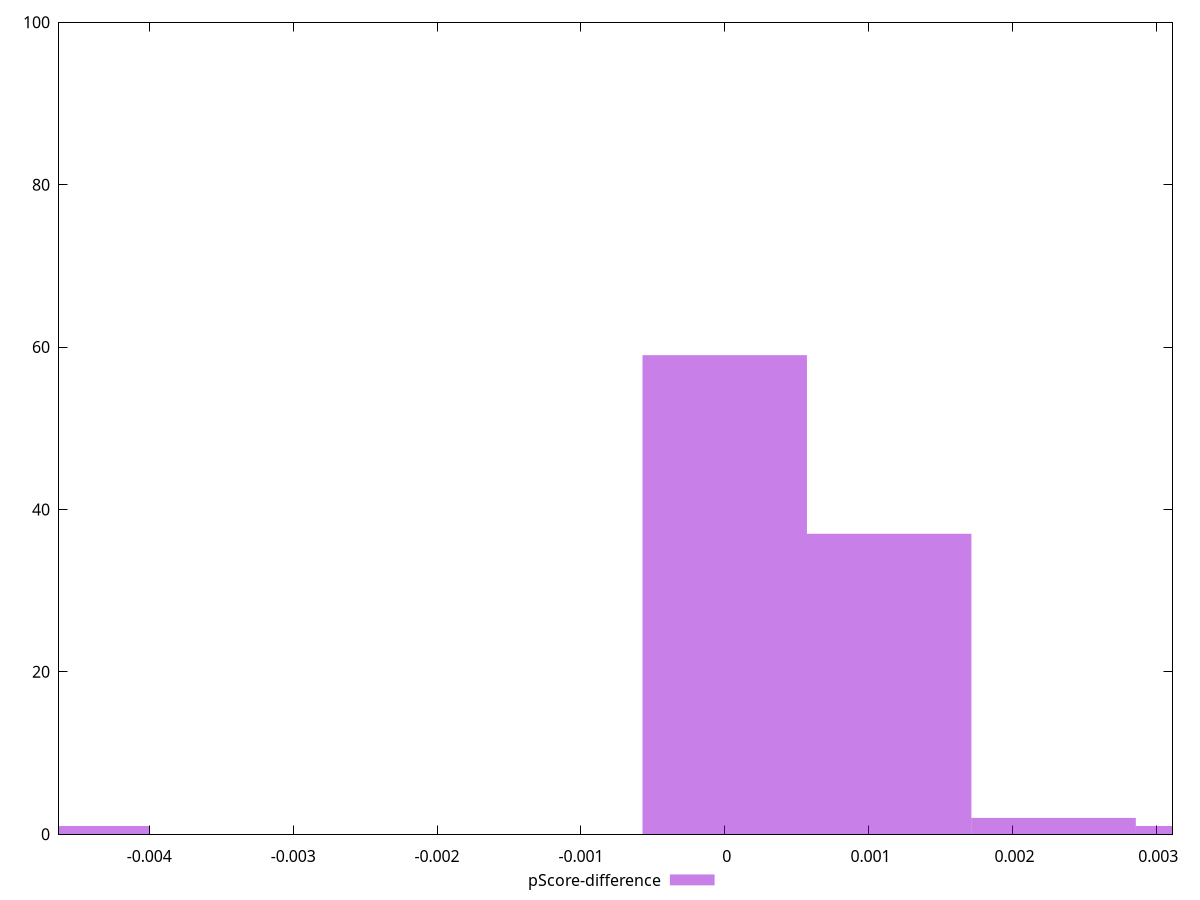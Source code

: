 reset

$pScoreDifference <<EOF
0 59
0.00114313197466133 37
0.00342939592398399 1
0.00228626394932266 2
-0.00457252789864532 1
EOF

set key outside below
set boxwidth 0.00114313197466133
set xrange [-0.004627991296044132:0.0031128693948405672]
set yrange [0:100]
set trange [0:100]
set style fill transparent solid 0.5 noborder
set terminal svg size 640, 490 enhanced background rgb 'white'
set output "reports/report_00031_2021-02-24T23-18-18.084Z/largest-contentful-paint/samples/music/pScore-difference/histogram.svg"

plot $pScoreDifference title "pScore-difference" with boxes

reset
